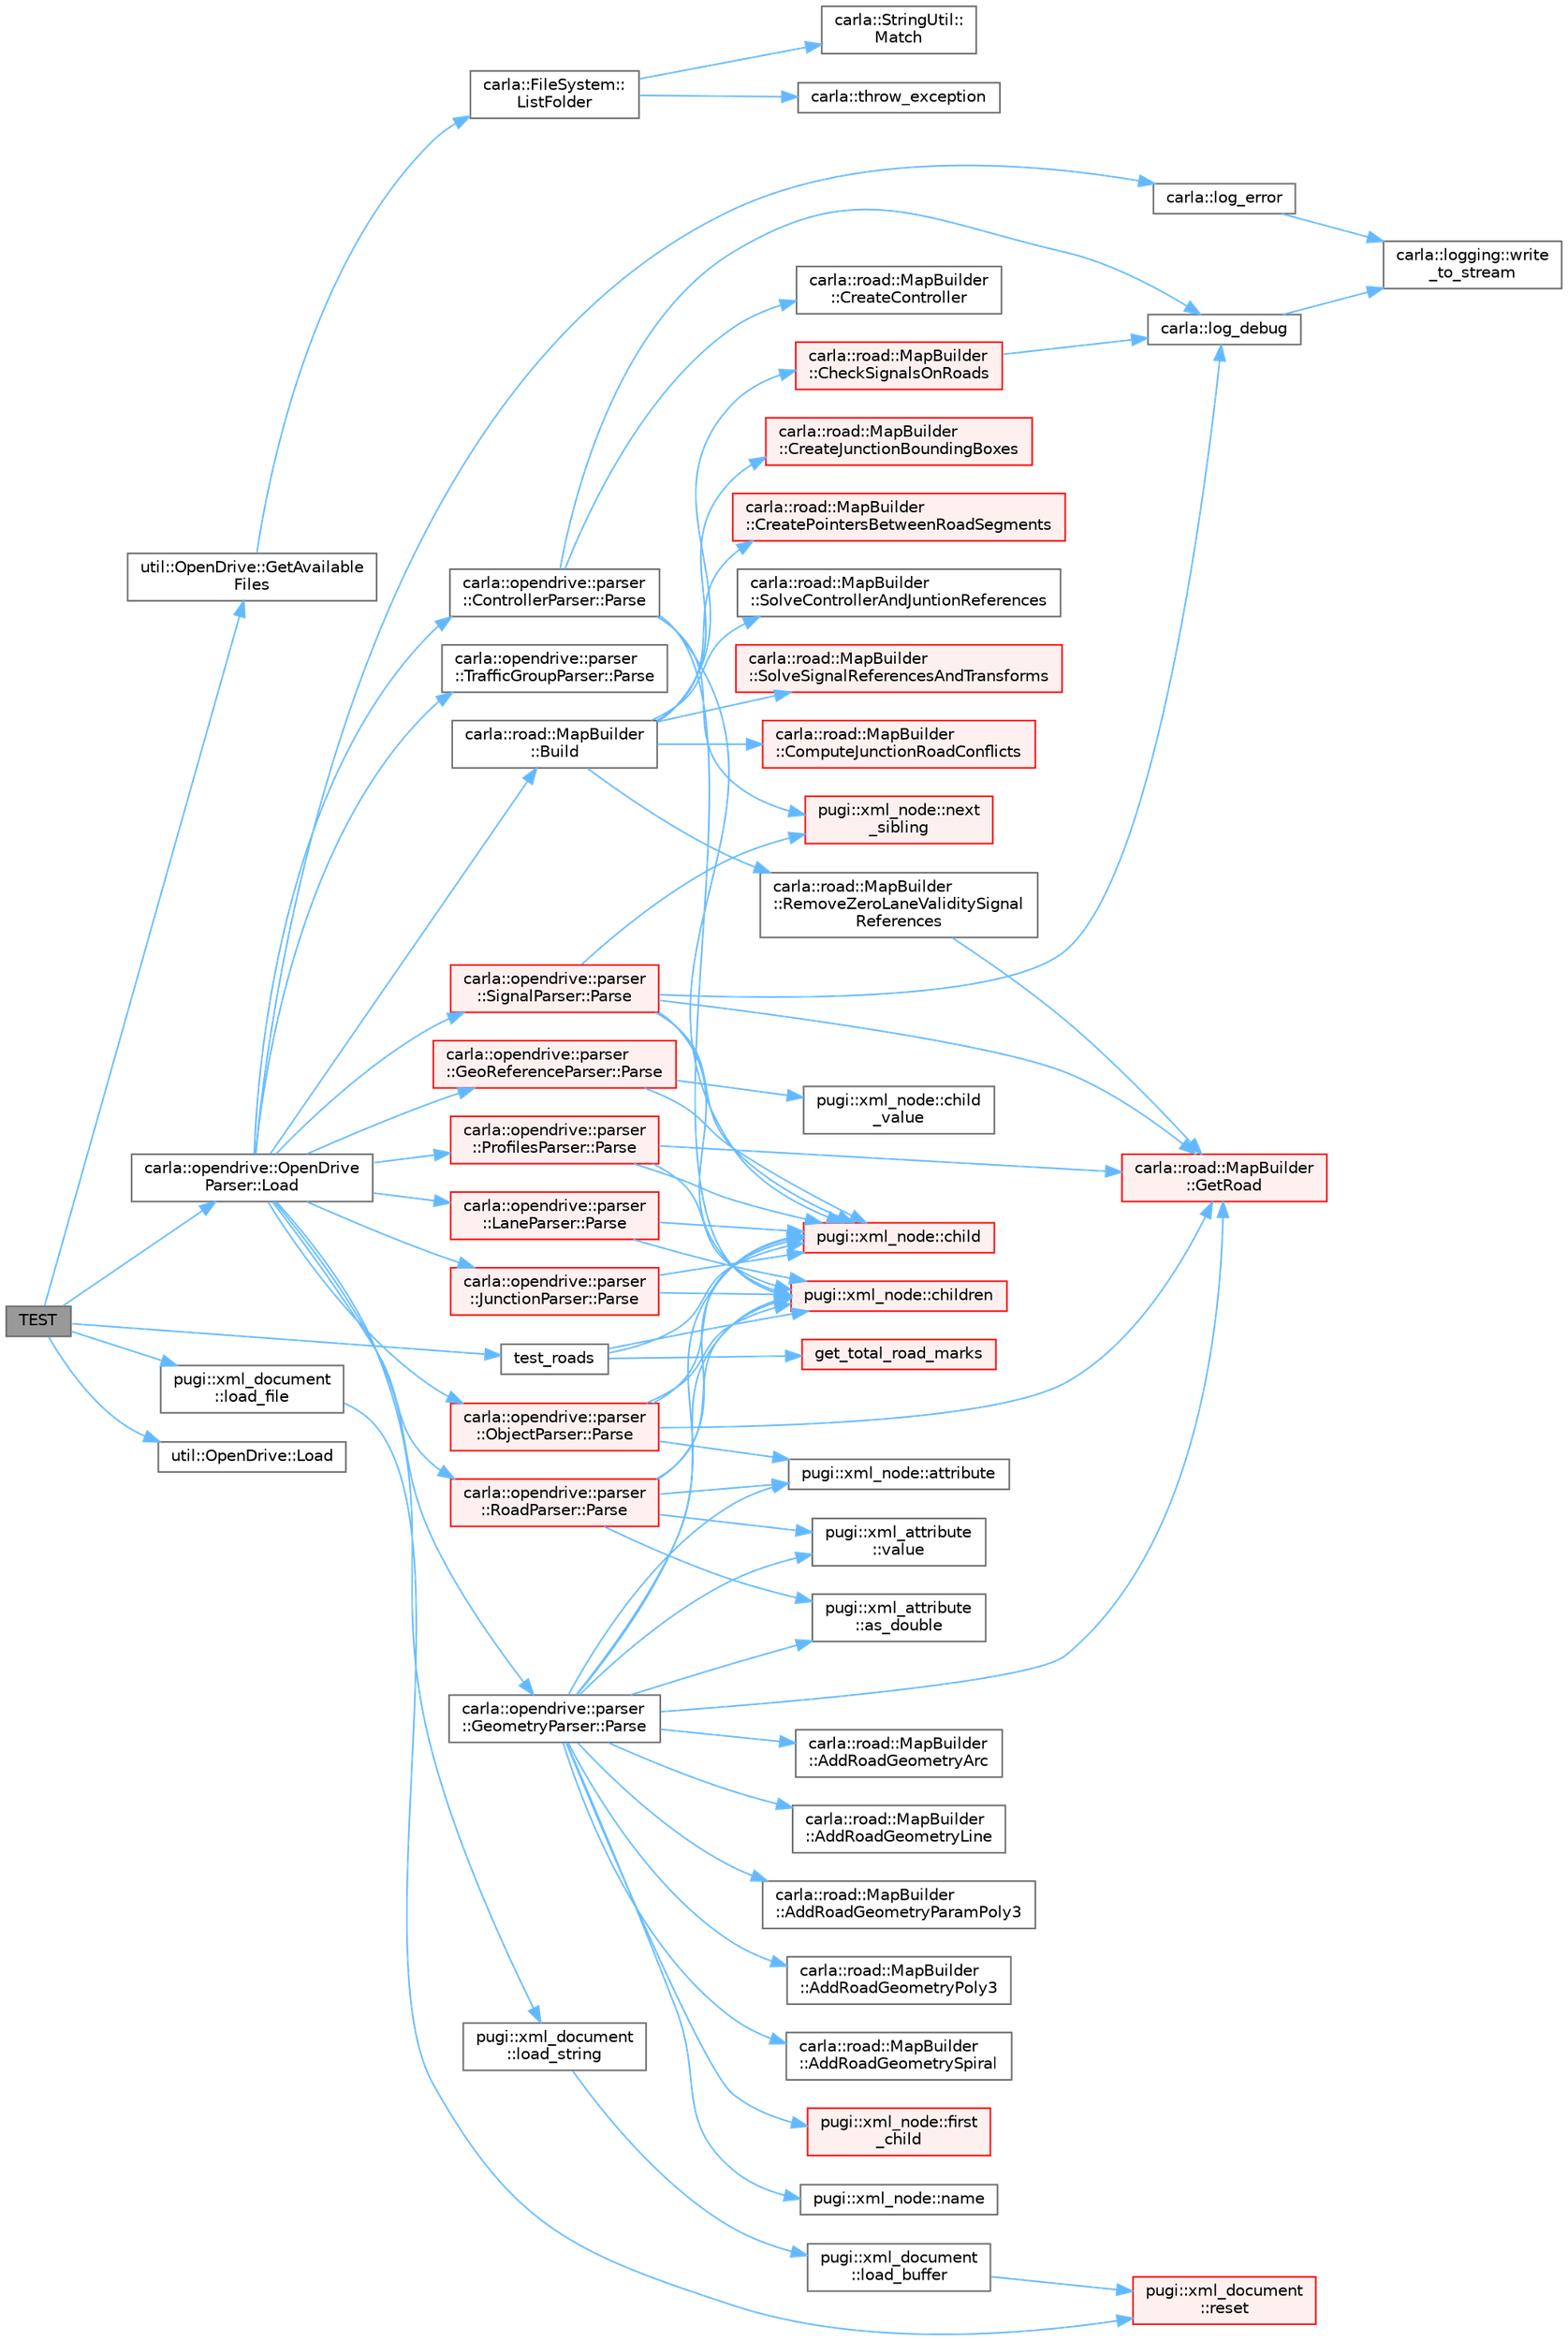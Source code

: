 digraph "TEST"
{
 // INTERACTIVE_SVG=YES
 // LATEX_PDF_SIZE
  bgcolor="transparent";
  edge [fontname=Helvetica,fontsize=10,labelfontname=Helvetica,labelfontsize=10];
  node [fontname=Helvetica,fontsize=10,shape=box,height=0.2,width=0.4];
  rankdir="LR";
  Node1 [id="Node000001",label="TEST",height=0.2,width=0.4,color="gray40", fillcolor="grey60", style="filled", fontcolor="black",tooltip=" "];
  Node1 -> Node2 [id="edge1_Node000001_Node000002",color="steelblue1",style="solid",tooltip=" "];
  Node2 [id="Node000002",label="util::OpenDrive::GetAvailable\lFiles",height=0.2,width=0.4,color="grey40", fillcolor="white", style="filled",URL="$d3/d3b/classutil_1_1OpenDrive.html#a00a9ef927695cc1efc94abc1dfe5ca0b",tooltip=" "];
  Node2 -> Node3 [id="edge2_Node000002_Node000003",color="steelblue1",style="solid",tooltip=" "];
  Node3 [id="Node000003",label="carla::FileSystem::\lListFolder",height=0.2,width=0.4,color="grey40", fillcolor="white", style="filled",URL="$d2/d21/classcarla_1_1FileSystem.html#a0c350a74f452877560a7ac63c37a7b94",tooltip="List (not recursively) regular files at folder_path matching wildcard_pattern."];
  Node3 -> Node4 [id="edge3_Node000003_Node000004",color="steelblue1",style="solid",tooltip=" "];
  Node4 [id="Node000004",label="carla::StringUtil::\lMatch",height=0.2,width=0.4,color="grey40", fillcolor="white", style="filled",URL="$de/d93/classcarla_1_1StringUtil.html#a42f81d32011bf4575fa71e593596b1f3",tooltip="Match str with the Unix shell-style wildcard_pattern."];
  Node3 -> Node5 [id="edge4_Node000003_Node000005",color="steelblue1",style="solid",tooltip=" "];
  Node5 [id="Node000005",label="carla::throw_exception",height=0.2,width=0.4,color="grey40", fillcolor="white", style="filled",URL="$d9/d36/namespacecarla.html#a23602ab663165210a7757d6108f6b3cd",tooltip=" "];
  Node1 -> Node6 [id="edge5_Node000001_Node000006",color="steelblue1",style="solid",tooltip=" "];
  Node6 [id="Node000006",label="carla::opendrive::OpenDrive\lParser::Load",height=0.2,width=0.4,color="grey40", fillcolor="white", style="filled",URL="$de/d5a/classcarla_1_1opendrive_1_1OpenDriveParser.html#a599fd6174f30aaee59590c16503afd8a",tooltip=" "];
  Node6 -> Node7 [id="edge6_Node000006_Node000007",color="steelblue1",style="solid",tooltip=" "];
  Node7 [id="Node000007",label="carla::road::MapBuilder\l::Build",height=0.2,width=0.4,color="grey40", fillcolor="white", style="filled",URL="$de/d16/classcarla_1_1road_1_1MapBuilder.html#a7b0bb12125e15fd246924aee12327e7e",tooltip=" "];
  Node7 -> Node8 [id="edge7_Node000007_Node000008",color="steelblue1",style="solid",tooltip=" "];
  Node8 [id="Node000008",label="carla::road::MapBuilder\l::CheckSignalsOnRoads",height=0.2,width=0.4,color="red", fillcolor="#FFF0F0", style="filled",URL="$de/d16/classcarla_1_1road_1_1MapBuilder.html#af3773de062a9e9aec4310f024f19ba28",tooltip="Checks signals overlapping driving lanes and emits a warning"];
  Node8 -> Node55 [id="edge8_Node000008_Node000055",color="steelblue1",style="solid",tooltip=" "];
  Node55 [id="Node000055",label="carla::log_debug",height=0.2,width=0.4,color="grey40", fillcolor="white", style="filled",URL="$d9/d36/namespacecarla.html#afb6ca911605d1ec35bdf563de2814dba",tooltip=" "];
  Node55 -> Node56 [id="edge9_Node000055_Node000056",color="steelblue1",style="solid",tooltip=" "];
  Node56 [id="Node000056",label="carla::logging::write\l_to_stream",height=0.2,width=0.4,color="grey40", fillcolor="white", style="filled",URL="$d2/d8c/namespacecarla_1_1logging.html#a4193666236852fb6a6977299a31445d8",tooltip=" "];
  Node7 -> Node57 [id="edge10_Node000007_Node000057",color="steelblue1",style="solid",tooltip=" "];
  Node57 [id="Node000057",label="carla::road::MapBuilder\l::ComputeJunctionRoadConflicts",height=0.2,width=0.4,color="red", fillcolor="#FFF0F0", style="filled",URL="$de/d16/classcarla_1_1road_1_1MapBuilder.html#a681b6b968d9fc6a9477dca966ec3e09e",tooltip="Compute the conflicts of the roads (intersecting roads)"];
  Node7 -> Node65 [id="edge11_Node000007_Node000065",color="steelblue1",style="solid",tooltip=" "];
  Node65 [id="Node000065",label="carla::road::MapBuilder\l::CreateJunctionBoundingBoxes",height=0.2,width=0.4,color="red", fillcolor="#FFF0F0", style="filled",URL="$de/d16/classcarla_1_1road_1_1MapBuilder.html#ab0d9fe008defb1501769cf62f8cadf14",tooltip="Create the bounding boxes of each junction"];
  Node7 -> Node75 [id="edge12_Node000007_Node000075",color="steelblue1",style="solid",tooltip=" "];
  Node75 [id="Node000075",label="carla::road::MapBuilder\l::CreatePointersBetweenRoadSegments",height=0.2,width=0.4,color="red", fillcolor="#FFF0F0", style="filled",URL="$de/d16/classcarla_1_1road_1_1MapBuilder.html#ae3f4192b6f1b0737a5d12923fc8da239",tooltip="Create the pointers between RoadSegments based on the ids."];
  Node7 -> Node89 [id="edge13_Node000007_Node000089",color="steelblue1",style="solid",tooltip=" "];
  Node89 [id="Node000089",label="carla::road::MapBuilder\l::RemoveZeroLaneValiditySignal\lReferences",height=0.2,width=0.4,color="grey40", fillcolor="white", style="filled",URL="$de/d16/classcarla_1_1road_1_1MapBuilder.html#aa01b79061fa5fc167617bc32272a2bb7",tooltip="Removes signal references with lane validity equal to [0,0] as they have no effect on any road"];
  Node89 -> Node90 [id="edge14_Node000089_Node000090",color="steelblue1",style="solid",tooltip=" "];
  Node90 [id="Node000090",label="carla::road::MapBuilder\l::GetRoad",height=0.2,width=0.4,color="red", fillcolor="#FFF0F0", style="filled",URL="$de/d16/classcarla_1_1road_1_1MapBuilder.html#ae78c5880d7bd9edde4764d054037164d",tooltip=" "];
  Node7 -> Node91 [id="edge15_Node000007_Node000091",color="steelblue1",style="solid",tooltip=" "];
  Node91 [id="Node000091",label="carla::road::MapBuilder\l::SolveControllerAndJuntionReferences",height=0.2,width=0.4,color="grey40", fillcolor="white", style="filled",URL="$de/d16/classcarla_1_1road_1_1MapBuilder.html#a76406231d5de92bdeda1b869d0da7eab",tooltip="Solve the references between Controllers and Juntions"];
  Node7 -> Node92 [id="edge16_Node000007_Node000092",color="steelblue1",style="solid",tooltip=" "];
  Node92 [id="Node000092",label="carla::road::MapBuilder\l::SolveSignalReferencesAndTransforms",height=0.2,width=0.4,color="red", fillcolor="#FFF0F0", style="filled",URL="$de/d16/classcarla_1_1road_1_1MapBuilder.html#ae08e6f0bdd3b6efe2e30ca19effd3a97",tooltip="Solves the signal references in the road"];
  Node6 -> Node102 [id="edge17_Node000006_Node000102",color="steelblue1",style="solid",tooltip=" "];
  Node102 [id="Node000102",label="pugi::xml_document\l::load_string",height=0.2,width=0.4,color="grey40", fillcolor="white", style="filled",URL="$d8/d8d/classpugi_1_1xml__document.html#a706a276ee3d5010f2bb8c7eacb75a891",tooltip=" "];
  Node102 -> Node103 [id="edge18_Node000102_Node000103",color="steelblue1",style="solid",tooltip=" "];
  Node103 [id="Node000103",label="pugi::xml_document\l::load_buffer",height=0.2,width=0.4,color="grey40", fillcolor="white", style="filled",URL="$d8/d8d/classpugi_1_1xml__document.html#ab29840790e26b2166a395c63a2b2d9bd",tooltip=" "];
  Node103 -> Node104 [id="edge19_Node000103_Node000104",color="steelblue1",style="solid",tooltip=" "];
  Node104 [id="Node000104",label="pugi::xml_document\l::reset",height=0.2,width=0.4,color="red", fillcolor="#FFF0F0", style="filled",URL="$d8/d8d/classpugi_1_1xml__document.html#acf2b9daf1d12e12048796118b7a7685d",tooltip=" "];
  Node6 -> Node107 [id="edge20_Node000006_Node000107",color="steelblue1",style="solid",tooltip=" "];
  Node107 [id="Node000107",label="carla::log_error",height=0.2,width=0.4,color="grey40", fillcolor="white", style="filled",URL="$d9/d36/namespacecarla.html#a7673dfc76e17f5856b798de6d0384b56",tooltip=" "];
  Node107 -> Node56 [id="edge21_Node000107_Node000056",color="steelblue1",style="solid",tooltip=" "];
  Node6 -> Node108 [id="edge22_Node000006_Node000108",color="steelblue1",style="solid",tooltip=" "];
  Node108 [id="Node000108",label="carla::opendrive::parser\l::ControllerParser::Parse",height=0.2,width=0.4,color="grey40", fillcolor="white", style="filled",URL="$df/dbe/classcarla_1_1opendrive_1_1parser_1_1ControllerParser.html#ad8c8dafcbbfac40ca1fd43ca6ef70412",tooltip=" "];
  Node108 -> Node109 [id="edge23_Node000108_Node000109",color="steelblue1",style="solid",tooltip=" "];
  Node109 [id="Node000109",label="pugi::xml_node::child",height=0.2,width=0.4,color="red", fillcolor="#FFF0F0", style="filled",URL="$db/d65/classpugi_1_1xml__node.html#a1e23e9720c90ef764197f1e0c71aa287",tooltip=" "];
  Node108 -> Node111 [id="edge24_Node000108_Node000111",color="steelblue1",style="solid",tooltip=" "];
  Node111 [id="Node000111",label="pugi::xml_node::children",height=0.2,width=0.4,color="red", fillcolor="#FFF0F0", style="filled",URL="$db/d65/classpugi_1_1xml__node.html#a3dd84eaeb958e8262f3edb7bda013101",tooltip=" "];
  Node108 -> Node114 [id="edge25_Node000108_Node000114",color="steelblue1",style="solid",tooltip=" "];
  Node114 [id="Node000114",label="carla::road::MapBuilder\l::CreateController",height=0.2,width=0.4,color="grey40", fillcolor="white", style="filled",URL="$de/d16/classcarla_1_1road_1_1MapBuilder.html#a1431466dd1dff00318a1de6ee3fa2e6f",tooltip=" "];
  Node108 -> Node55 [id="edge26_Node000108_Node000055",color="steelblue1",style="solid",tooltip=" "];
  Node108 -> Node115 [id="edge27_Node000108_Node000115",color="steelblue1",style="solid",tooltip=" "];
  Node115 [id="Node000115",label="pugi::xml_node::next\l_sibling",height=0.2,width=0.4,color="red", fillcolor="#FFF0F0", style="filled",URL="$db/d65/classpugi_1_1xml__node.html#a41ea1bf7356f01d9fa8fe6b168f638ca",tooltip=" "];
  Node6 -> Node116 [id="edge28_Node000006_Node000116",color="steelblue1",style="solid",tooltip=" "];
  Node116 [id="Node000116",label="carla::opendrive::parser\l::GeometryParser::Parse",height=0.2,width=0.4,color="grey40", fillcolor="white", style="filled",URL="$d6/d8f/classcarla_1_1opendrive_1_1parser_1_1GeometryParser.html#a28543d57f8d9234660d95cbb29e7ea2a",tooltip=" "];
  Node116 -> Node117 [id="edge29_Node000116_Node000117",color="steelblue1",style="solid",tooltip=" "];
  Node117 [id="Node000117",label="carla::road::MapBuilder\l::AddRoadGeometryArc",height=0.2,width=0.4,color="grey40", fillcolor="white", style="filled",URL="$de/d16/classcarla_1_1road_1_1MapBuilder.html#a082a04a1e6e5f896b5acf13c075c3fba",tooltip=" "];
  Node116 -> Node118 [id="edge30_Node000116_Node000118",color="steelblue1",style="solid",tooltip=" "];
  Node118 [id="Node000118",label="carla::road::MapBuilder\l::AddRoadGeometryLine",height=0.2,width=0.4,color="grey40", fillcolor="white", style="filled",URL="$de/d16/classcarla_1_1road_1_1MapBuilder.html#af6ed1543d744e5674f4421f8278991ba",tooltip=" "];
  Node116 -> Node119 [id="edge31_Node000116_Node000119",color="steelblue1",style="solid",tooltip=" "];
  Node119 [id="Node000119",label="carla::road::MapBuilder\l::AddRoadGeometryParamPoly3",height=0.2,width=0.4,color="grey40", fillcolor="white", style="filled",URL="$de/d16/classcarla_1_1road_1_1MapBuilder.html#a9ab60d9b8784f35b90893fbc32f703d2",tooltip=" "];
  Node116 -> Node120 [id="edge32_Node000116_Node000120",color="steelblue1",style="solid",tooltip=" "];
  Node120 [id="Node000120",label="carla::road::MapBuilder\l::AddRoadGeometryPoly3",height=0.2,width=0.4,color="grey40", fillcolor="white", style="filled",URL="$de/d16/classcarla_1_1road_1_1MapBuilder.html#ac11b2606c1d84fb1a606aba760cf93e6",tooltip=" "];
  Node116 -> Node121 [id="edge33_Node000116_Node000121",color="steelblue1",style="solid",tooltip=" "];
  Node121 [id="Node000121",label="carla::road::MapBuilder\l::AddRoadGeometrySpiral",height=0.2,width=0.4,color="grey40", fillcolor="white", style="filled",URL="$de/d16/classcarla_1_1road_1_1MapBuilder.html#af435a180c70620b9d7ddc9f3f921356b",tooltip=" "];
  Node116 -> Node122 [id="edge34_Node000116_Node000122",color="steelblue1",style="solid",tooltip=" "];
  Node122 [id="Node000122",label="pugi::xml_attribute\l::as_double",height=0.2,width=0.4,color="grey40", fillcolor="white", style="filled",URL="$de/d7c/classpugi_1_1xml__attribute.html#ad419c797deda65f8369bfcdebb82ef46",tooltip=" "];
  Node116 -> Node123 [id="edge35_Node000116_Node000123",color="steelblue1",style="solid",tooltip=" "];
  Node123 [id="Node000123",label="pugi::xml_node::attribute",height=0.2,width=0.4,color="grey40", fillcolor="white", style="filled",URL="$db/d65/classpugi_1_1xml__node.html#ac0234bad0db50690f5bc97d0788303ad",tooltip=" "];
  Node116 -> Node109 [id="edge36_Node000116_Node000109",color="steelblue1",style="solid",tooltip=" "];
  Node116 -> Node111 [id="edge37_Node000116_Node000111",color="steelblue1",style="solid",tooltip=" "];
  Node116 -> Node124 [id="edge38_Node000116_Node000124",color="steelblue1",style="solid",tooltip=" "];
  Node124 [id="Node000124",label="pugi::xml_node::first\l_child",height=0.2,width=0.4,color="red", fillcolor="#FFF0F0", style="filled",URL="$db/d65/classpugi_1_1xml__node.html#a2ef913095d09fb9828465a796fc93b04",tooltip=" "];
  Node116 -> Node90 [id="edge39_Node000116_Node000090",color="steelblue1",style="solid",tooltip=" "];
  Node116 -> Node125 [id="edge40_Node000116_Node000125",color="steelblue1",style="solid",tooltip=" "];
  Node125 [id="Node000125",label="pugi::xml_node::name",height=0.2,width=0.4,color="grey40", fillcolor="white", style="filled",URL="$db/d65/classpugi_1_1xml__node.html#ac07ca987449e720eab11434427810fb2",tooltip=" "];
  Node116 -> Node126 [id="edge41_Node000116_Node000126",color="steelblue1",style="solid",tooltip=" "];
  Node126 [id="Node000126",label="pugi::xml_attribute\l::value",height=0.2,width=0.4,color="grey40", fillcolor="white", style="filled",URL="$de/d7c/classpugi_1_1xml__attribute.html#affe352ea96e4e82e52bb8a8313c3def0",tooltip=" "];
  Node6 -> Node127 [id="edge42_Node000006_Node000127",color="steelblue1",style="solid",tooltip=" "];
  Node127 [id="Node000127",label="carla::opendrive::parser\l::GeoReferenceParser::Parse",height=0.2,width=0.4,color="red", fillcolor="#FFF0F0", style="filled",URL="$d1/dae/classcarla_1_1opendrive_1_1parser_1_1GeoReferenceParser.html#abbd0edc0b3507042c5a0af753473192b",tooltip=" "];
  Node127 -> Node109 [id="edge43_Node000127_Node000109",color="steelblue1",style="solid",tooltip=" "];
  Node127 -> Node128 [id="edge44_Node000127_Node000128",color="steelblue1",style="solid",tooltip=" "];
  Node128 [id="Node000128",label="pugi::xml_node::child\l_value",height=0.2,width=0.4,color="grey40", fillcolor="white", style="filled",URL="$db/d65/classpugi_1_1xml__node.html#a9c2581317b217e618f682c74a9154f0d",tooltip=" "];
  Node6 -> Node142 [id="edge45_Node000006_Node000142",color="steelblue1",style="solid",tooltip=" "];
  Node142 [id="Node000142",label="carla::opendrive::parser\l::JunctionParser::Parse",height=0.2,width=0.4,color="red", fillcolor="#FFF0F0", style="filled",URL="$d3/d54/classcarla_1_1opendrive_1_1parser_1_1JunctionParser.html#a06739ef56781f9e25211ab5ca3ee9357",tooltip=" "];
  Node142 -> Node109 [id="edge46_Node000142_Node000109",color="steelblue1",style="solid",tooltip=" "];
  Node142 -> Node111 [id="edge47_Node000142_Node000111",color="steelblue1",style="solid",tooltip=" "];
  Node6 -> Node149 [id="edge48_Node000006_Node000149",color="steelblue1",style="solid",tooltip=" "];
  Node149 [id="Node000149",label="carla::opendrive::parser\l::LaneParser::Parse",height=0.2,width=0.4,color="red", fillcolor="#FFF0F0", style="filled",URL="$df/d2f/classcarla_1_1opendrive_1_1parser_1_1LaneParser.html#a941e9b363786a64eb59479b046a9e501",tooltip=" "];
  Node149 -> Node109 [id="edge49_Node000149_Node000109",color="steelblue1",style="solid",tooltip=" "];
  Node149 -> Node111 [id="edge50_Node000149_Node000111",color="steelblue1",style="solid",tooltip=" "];
  Node6 -> Node164 [id="edge51_Node000006_Node000164",color="steelblue1",style="solid",tooltip=" "];
  Node164 [id="Node000164",label="carla::opendrive::parser\l::ObjectParser::Parse",height=0.2,width=0.4,color="red", fillcolor="#FFF0F0", style="filled",URL="$d3/df6/classcarla_1_1opendrive_1_1parser_1_1ObjectParser.html#ae273ad3cc015c32d8f1a91b405fed709",tooltip=" "];
  Node164 -> Node123 [id="edge52_Node000164_Node000123",color="steelblue1",style="solid",tooltip=" "];
  Node164 -> Node109 [id="edge53_Node000164_Node000109",color="steelblue1",style="solid",tooltip=" "];
  Node164 -> Node111 [id="edge54_Node000164_Node000111",color="steelblue1",style="solid",tooltip=" "];
  Node164 -> Node90 [id="edge55_Node000164_Node000090",color="steelblue1",style="solid",tooltip=" "];
  Node6 -> Node170 [id="edge56_Node000006_Node000170",color="steelblue1",style="solid",tooltip=" "];
  Node170 [id="Node000170",label="carla::opendrive::parser\l::ProfilesParser::Parse",height=0.2,width=0.4,color="red", fillcolor="#FFF0F0", style="filled",URL="$db/de4/classcarla_1_1opendrive_1_1parser_1_1ProfilesParser.html#a55f58629cedd4804c79bf31cea68627e",tooltip=" "];
  Node170 -> Node109 [id="edge57_Node000170_Node000109",color="steelblue1",style="solid",tooltip=" "];
  Node170 -> Node111 [id="edge58_Node000170_Node000111",color="steelblue1",style="solid",tooltip=" "];
  Node170 -> Node90 [id="edge59_Node000170_Node000090",color="steelblue1",style="solid",tooltip=" "];
  Node6 -> Node172 [id="edge60_Node000006_Node000172",color="steelblue1",style="solid",tooltip=" "];
  Node172 [id="Node000172",label="carla::opendrive::parser\l::RoadParser::Parse",height=0.2,width=0.4,color="red", fillcolor="#FFF0F0", style="filled",URL="$df/d67/classcarla_1_1opendrive_1_1parser_1_1RoadParser.html#acda6f347c0f6db06c24144b491bae905",tooltip=" "];
  Node172 -> Node122 [id="edge61_Node000172_Node000122",color="steelblue1",style="solid",tooltip=" "];
  Node172 -> Node123 [id="edge62_Node000172_Node000123",color="steelblue1",style="solid",tooltip=" "];
  Node172 -> Node109 [id="edge63_Node000172_Node000109",color="steelblue1",style="solid",tooltip=" "];
  Node172 -> Node111 [id="edge64_Node000172_Node000111",color="steelblue1",style="solid",tooltip=" "];
  Node172 -> Node126 [id="edge65_Node000172_Node000126",color="steelblue1",style="solid",tooltip=" "];
  Node6 -> Node181 [id="edge66_Node000006_Node000181",color="steelblue1",style="solid",tooltip=" "];
  Node181 [id="Node000181",label="carla::opendrive::parser\l::SignalParser::Parse",height=0.2,width=0.4,color="red", fillcolor="#FFF0F0", style="filled",URL="$dd/d61/classcarla_1_1opendrive_1_1parser_1_1SignalParser.html#a715780b50d4cd22256482e1d1dd590ef",tooltip=" "];
  Node181 -> Node109 [id="edge67_Node000181_Node000109",color="steelblue1",style="solid",tooltip=" "];
  Node181 -> Node111 [id="edge68_Node000181_Node000111",color="steelblue1",style="solid",tooltip=" "];
  Node181 -> Node90 [id="edge69_Node000181_Node000090",color="steelblue1",style="solid",tooltip=" "];
  Node181 -> Node55 [id="edge70_Node000181_Node000055",color="steelblue1",style="solid",tooltip=" "];
  Node181 -> Node115 [id="edge71_Node000181_Node000115",color="steelblue1",style="solid",tooltip=" "];
  Node6 -> Node185 [id="edge72_Node000006_Node000185",color="steelblue1",style="solid",tooltip=" "];
  Node185 [id="Node000185",label="carla::opendrive::parser\l::TrafficGroupParser::Parse",height=0.2,width=0.4,color="grey40", fillcolor="white", style="filled",URL="$d8/d46/classcarla_1_1opendrive_1_1parser_1_1TrafficGroupParser.html#a1f8040a6a96040f4be70a7c498ac4368",tooltip=" "];
  Node1 -> Node186 [id="edge73_Node000001_Node000186",color="steelblue1",style="solid",tooltip=" "];
  Node186 [id="Node000186",label="util::OpenDrive::Load",height=0.2,width=0.4,color="grey40", fillcolor="white", style="filled",URL="$d3/d3b/classutil_1_1OpenDrive.html#a4fa5874eeb80d7730be44f2a1381b7b6",tooltip=" "];
  Node1 -> Node187 [id="edge74_Node000001_Node000187",color="steelblue1",style="solid",tooltip=" "];
  Node187 [id="Node000187",label="pugi::xml_document\l::load_file",height=0.2,width=0.4,color="grey40", fillcolor="white", style="filled",URL="$d8/d8d/classpugi_1_1xml__document.html#aad350209a4a91589fbd7e8cdaf79e010",tooltip=" "];
  Node187 -> Node104 [id="edge75_Node000187_Node000104",color="steelblue1",style="solid",tooltip=" "];
  Node1 -> Node188 [id="edge76_Node000001_Node000188",color="steelblue1",style="solid",tooltip=" "];
  Node188 [id="Node000188",label="test_roads",height=0.2,width=0.4,color="grey40", fillcolor="white", style="filled",URL="$d1/dc0/test__opendrive_8cpp.html#a150bee03ecfb9362ac5a63f334562723",tooltip=" "];
  Node188 -> Node109 [id="edge77_Node000188_Node000109",color="steelblue1",style="solid",tooltip=" "];
  Node188 -> Node111 [id="edge78_Node000188_Node000111",color="steelblue1",style="solid",tooltip=" "];
  Node188 -> Node189 [id="edge79_Node000188_Node000189",color="steelblue1",style="solid",tooltip=" "];
  Node189 [id="Node000189",label="get_total_road_marks",height=0.2,width=0.4,color="red", fillcolor="#FFF0F0", style="filled",URL="$d1/dc0/test__opendrive_8cpp.html#abf3b27156775448afb3a631bf7351e4d",tooltip=" "];
}
